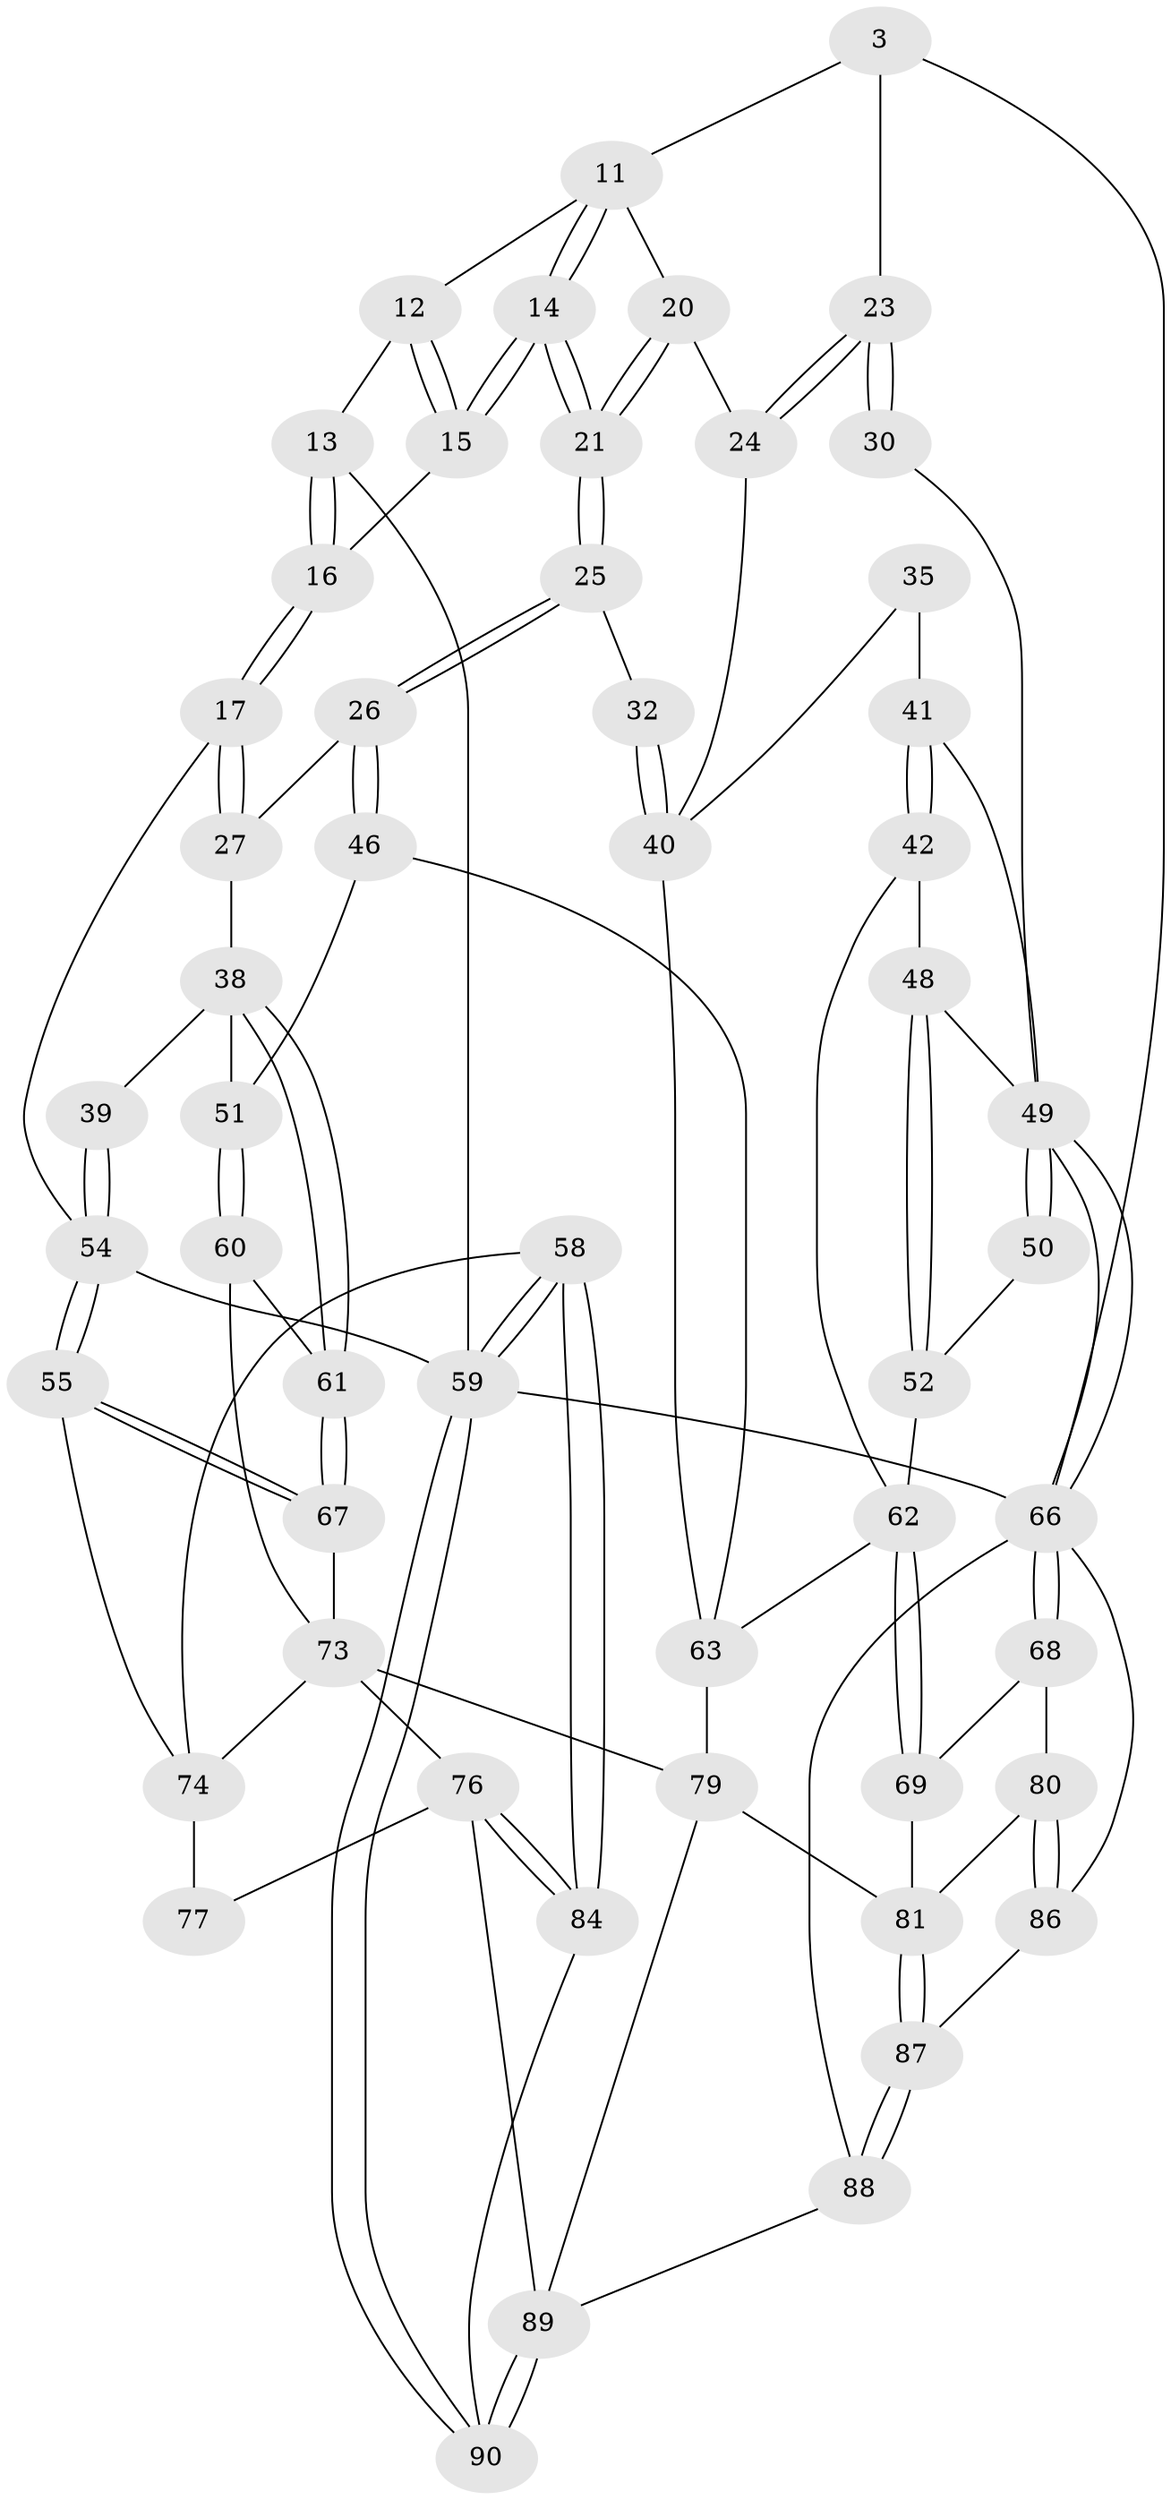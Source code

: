// original degree distribution, {3: 0.022222222222222223, 4: 0.25555555555555554, 5: 0.4888888888888889, 6: 0.23333333333333334}
// Generated by graph-tools (version 1.1) at 2025/05/03/04/25 22:05:14]
// undirected, 54 vertices, 122 edges
graph export_dot {
graph [start="1"]
  node [color=gray90,style=filled];
  3 [pos="+1+0"];
  11 [pos="+0.6998341255087926+0.1481034515664657",super="+8"];
  12 [pos="+0.47418245415324284+0.14291900567312826",super="+9"];
  13 [pos="+0.18083463923846266+0.027605044127762678",super="+6"];
  14 [pos="+0.4793501548536726+0.17622441245620418"];
  15 [pos="+0.47400009312045055+0.147835268213789"];
  16 [pos="+0.2120380857610251+0.1385622518845643"];
  17 [pos="+0.22406760069494416+0.26379598583313296"];
  20 [pos="+0.7287142978108907+0.18672844699090124",super="+10"];
  21 [pos="+0.4734225568952789+0.22999358690718533"];
  23 [pos="+0.7709604396946385+0.2116488441600038",super="+22"];
  24 [pos="+0.737186951445891+0.2004024297038707"];
  25 [pos="+0.46270642877767476+0.2833417467071753"];
  26 [pos="+0.3767270183752068+0.3319500407175544"];
  27 [pos="+0.26777077040278324+0.2956796302440694"];
  30 [pos="+0.8776085819332831+0.3121033293231628"];
  32 [pos="+0.4684336461656818+0.2859949109275543"];
  35 [pos="+0.6821284638751017+0.3617115745863337"];
  38 [pos="+0.16467532055521178+0.5091162913668623",super="+37"];
  39 [pos="+0.0013782140235019471+0.4628067402392879"];
  40 [pos="+0.5936833361997832+0.3746703401304056",super="+36+31"];
  41 [pos="+0.7203979446555461+0.41407100024093624",super="+34"];
  42 [pos="+0.7209787524303707+0.46807143142809554"];
  46 [pos="+0.39253346239063097+0.5486010921108344"];
  48 [pos="+0.8495739940511726+0.4202611807128766"];
  49 [pos="+1+0.675888845403038",super="+28+29+33+47"];
  50 [pos="+1+0.5606295996888598"];
  51 [pos="+0.3546931760528411+0.5569774637419511"];
  52 [pos="+0.8509893177396644+0.48555635356657795"];
  54 [pos="+0+0.5021124292930355",super="+19+18"];
  55 [pos="+0+0.532847120564603"];
  58 [pos="+0+0.9004194236818915"];
  59 [pos="+0+1",super="+5"];
  60 [pos="+0.2670339134000878+0.6380371619143773"];
  61 [pos="+0.1754051855026416+0.6286574490209313"];
  62 [pos="+0.7795588512481925+0.6812418956034852",super="+53+43"];
  63 [pos="+0.4631232780814323+0.6606611303966664",super="+45+44"];
  66 [pos="+1+0.828910117277978",super="+65+64"];
  67 [pos="+0.13064993416457668+0.6684380788448275"];
  68 [pos="+0.8251270816469322+0.7158474198562358"];
  69 [pos="+0.7841613620175926+0.6885459652604685"];
  73 [pos="+0.13651001586415762+0.6913842522698226",super="+72"];
  74 [pos="+0.11531195819513544+0.7416541280012607",super="+56+57"];
  76 [pos="+0.13370638375888036+0.8536101773895926",super="+75"];
  77 [pos="+0.10699177223338628+0.8299062909816162"];
  79 [pos="+0.4586975065404688+0.8827293695519626",super="+70"];
  80 [pos="+0.7308283014937903+0.9044013426423082"];
  81 [pos="+0.6866546567031915+0.9284950221100324",super="+78"];
  84 [pos="+0.11395720547948017+0.9425509944477877"];
  86 [pos="+0.797334228412135+0.9611908655675934"];
  87 [pos="+0.6952530315427154+0.9961270448503742"];
  88 [pos="+0.6652862853931278+1"];
  89 [pos="+0.440652316460683+1",super="+83"];
  90 [pos="+0.08812217834683328+1",super="+85"];
  3 -- 23;
  3 -- 66;
  3 -- 11;
  11 -- 14;
  11 -- 14;
  11 -- 20 [weight=2];
  11 -- 12;
  12 -- 13 [weight=2];
  12 -- 15;
  12 -- 15;
  13 -- 16;
  13 -- 16;
  13 -- 59;
  14 -- 15;
  14 -- 15;
  14 -- 21;
  14 -- 21;
  15 -- 16;
  16 -- 17;
  16 -- 17;
  17 -- 27;
  17 -- 27;
  17 -- 54;
  20 -- 21;
  20 -- 21;
  20 -- 24;
  21 -- 25;
  21 -- 25;
  23 -- 24;
  23 -- 24;
  23 -- 30 [weight=2];
  23 -- 30;
  24 -- 40;
  25 -- 26;
  25 -- 26;
  25 -- 32;
  26 -- 27;
  26 -- 46;
  26 -- 46;
  27 -- 38;
  30 -- 49;
  32 -- 40 [weight=2];
  32 -- 40;
  35 -- 41 [weight=2];
  35 -- 40;
  38 -- 39;
  38 -- 61;
  38 -- 61;
  38 -- 51;
  39 -- 54 [weight=2];
  39 -- 54;
  40 -- 63;
  41 -- 42;
  41 -- 42;
  41 -- 49;
  42 -- 48;
  42 -- 62;
  46 -- 51;
  46 -- 63;
  48 -- 52;
  48 -- 52;
  48 -- 49;
  49 -- 50 [weight=2];
  49 -- 50;
  49 -- 66 [weight=2];
  49 -- 66;
  50 -- 52;
  51 -- 60;
  51 -- 60;
  52 -- 62;
  54 -- 55;
  54 -- 55;
  54 -- 59;
  55 -- 67;
  55 -- 67;
  55 -- 74;
  58 -- 59;
  58 -- 59;
  58 -- 84;
  58 -- 84;
  58 -- 74;
  59 -- 90;
  59 -- 90;
  59 -- 66 [weight=2];
  60 -- 61;
  60 -- 73;
  61 -- 67;
  61 -- 67;
  62 -- 63 [weight=2];
  62 -- 69;
  62 -- 69;
  63 -- 79;
  66 -- 68;
  66 -- 68;
  66 -- 86;
  66 -- 88;
  67 -- 73;
  68 -- 69;
  68 -- 80;
  69 -- 81;
  73 -- 74;
  73 -- 79;
  73 -- 76;
  74 -- 77 [weight=2];
  76 -- 77;
  76 -- 84;
  76 -- 84;
  76 -- 89;
  79 -- 81;
  79 -- 89;
  80 -- 81;
  80 -- 86;
  80 -- 86;
  81 -- 87;
  81 -- 87;
  84 -- 90;
  86 -- 87;
  87 -- 88;
  87 -- 88;
  88 -- 89;
  89 -- 90 [weight=2];
  89 -- 90;
}
